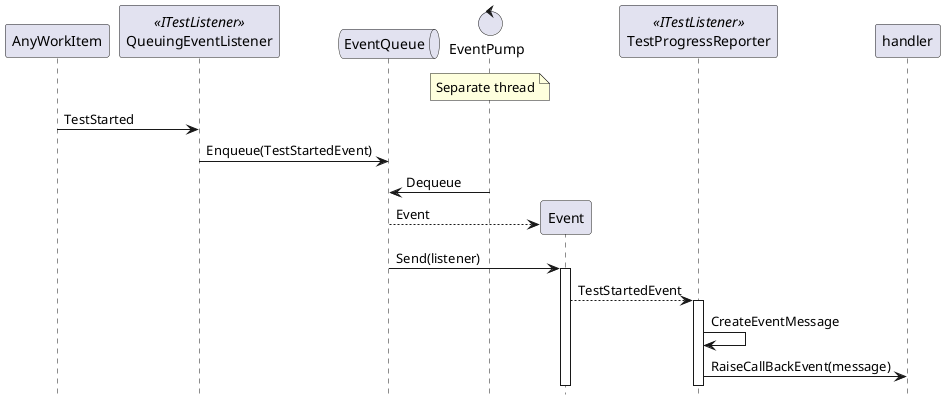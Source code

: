@startuml
hide footbox
participant AnyWorkItem as WI
participant QueuingEventListener as QEL <<ITestListener>>
queue EventQueue as EQ
control EventPump as EP
note over EP: Separate thread
participant Event as E
participant TestProgressReporter as TPR <<ITestListener>>

WI ->QEL: TestStarted
QEL -> EQ: Enqueue(TestStartedEvent)
EP -> EQ: Dequeue
EQ --> E**: Event
EQ -> E: Send(listener)
activate E
E --> TPR: TestStartedEvent
activate TPR
TPR -> TPR: CreateEventMessage
TPR -> handler: RaiseCallBackEvent(message)
@enduml